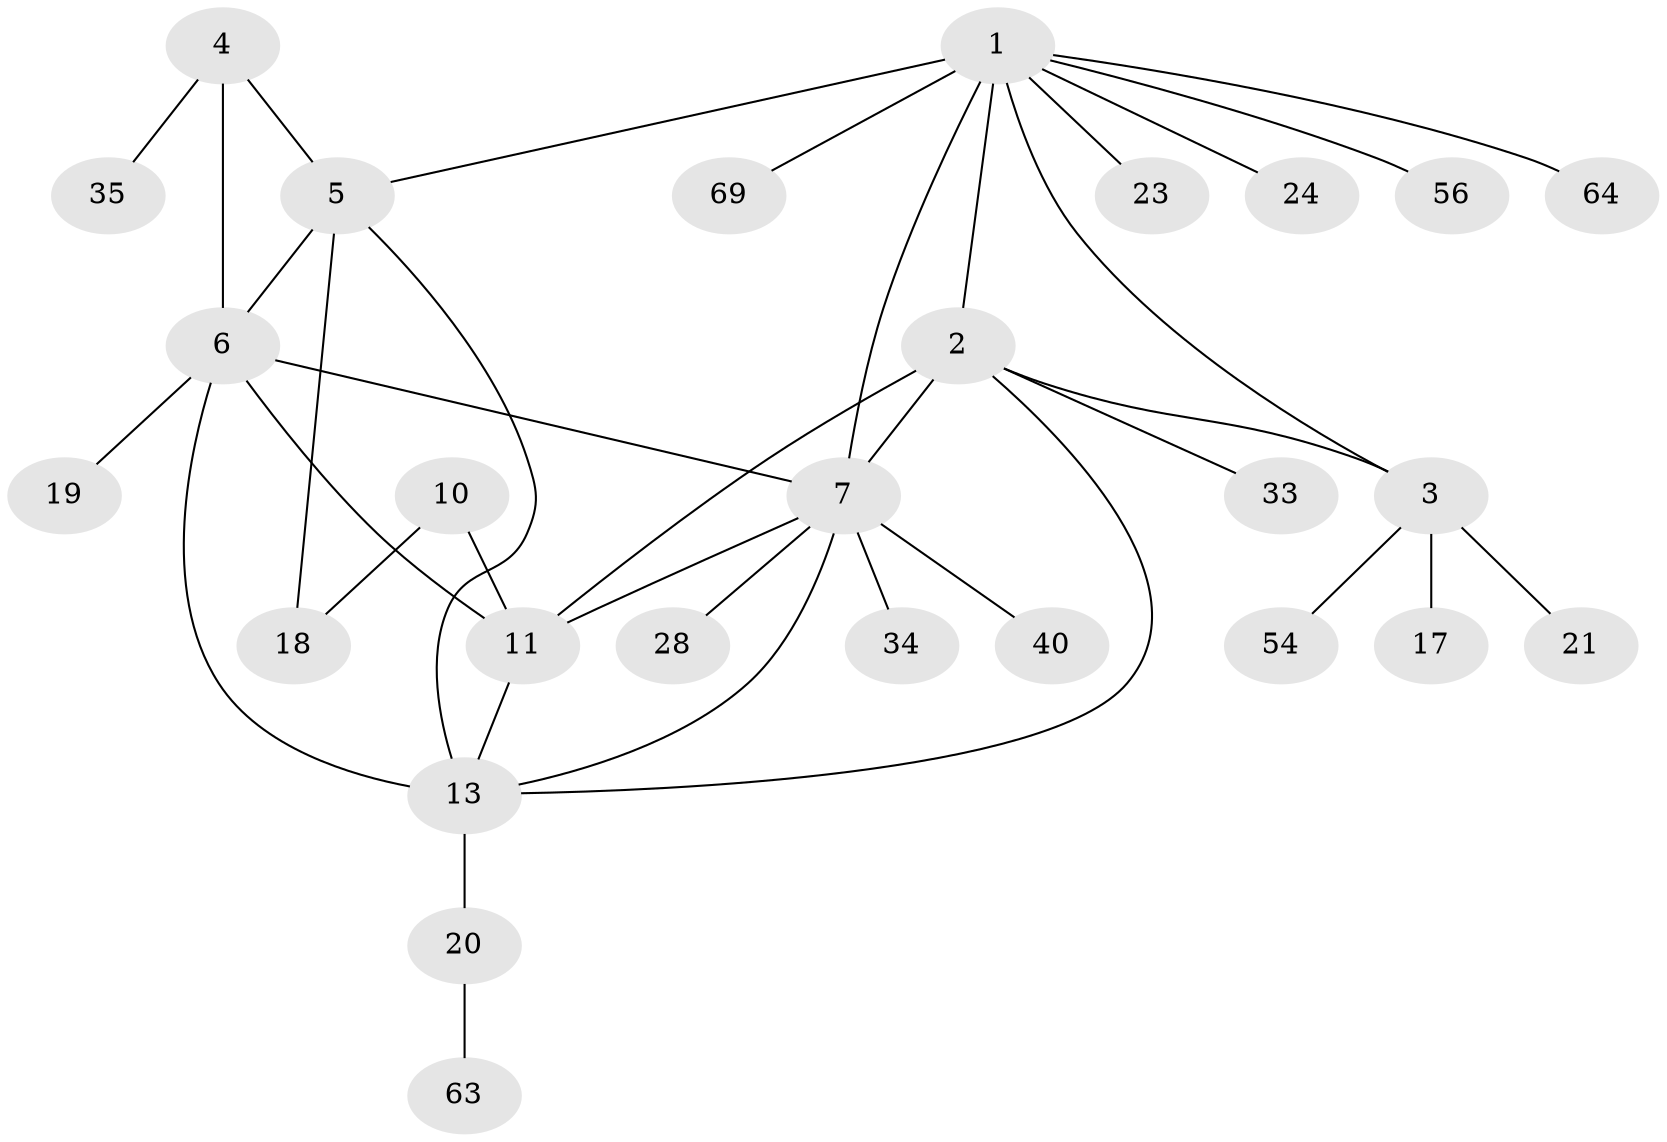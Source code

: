 // original degree distribution, {5: 0.057971014492753624, 6: 0.043478260869565216, 7: 0.028985507246376812, 8: 0.028985507246376812, 10: 0.028985507246376812, 4: 0.028985507246376812, 3: 0.028985507246376812, 2: 0.2028985507246377, 1: 0.5507246376811594}
// Generated by graph-tools (version 1.1) at 2025/19/03/04/25 18:19:48]
// undirected, 27 vertices, 37 edges
graph export_dot {
graph [start="1"]
  node [color=gray90,style=filled];
  1 [super="+55+9"];
  2 [super="+36"];
  3 [super="+22+30"];
  4 [super="+29+48+60"];
  5;
  6;
  7 [super="+8+42+45"];
  10 [super="+66"];
  11 [super="+12+27+41+59"];
  13 [super="+15+49+50+65+68+26+14"];
  17 [super="+53+37+25"];
  18 [super="+44"];
  19 [super="+51"];
  20;
  21;
  23;
  24;
  28;
  33;
  34;
  35;
  40;
  54;
  56;
  63;
  64;
  69;
  1 -- 2;
  1 -- 3;
  1 -- 5;
  1 -- 64;
  1 -- 23;
  1 -- 69;
  1 -- 7 [weight=2];
  1 -- 56;
  1 -- 24;
  2 -- 3;
  2 -- 13;
  2 -- 33;
  2 -- 11;
  2 -- 7;
  3 -- 17;
  3 -- 21;
  3 -- 54;
  4 -- 5;
  4 -- 6;
  4 -- 35;
  5 -- 6;
  5 -- 13;
  5 -- 18;
  6 -- 19;
  6 -- 11 [weight=2];
  6 -- 13 [weight=2];
  6 -- 7;
  7 -- 13;
  7 -- 40;
  7 -- 34;
  7 -- 11;
  7 -- 28;
  10 -- 11 [weight=2];
  10 -- 18;
  11 -- 13;
  13 -- 20;
  20 -- 63;
}

